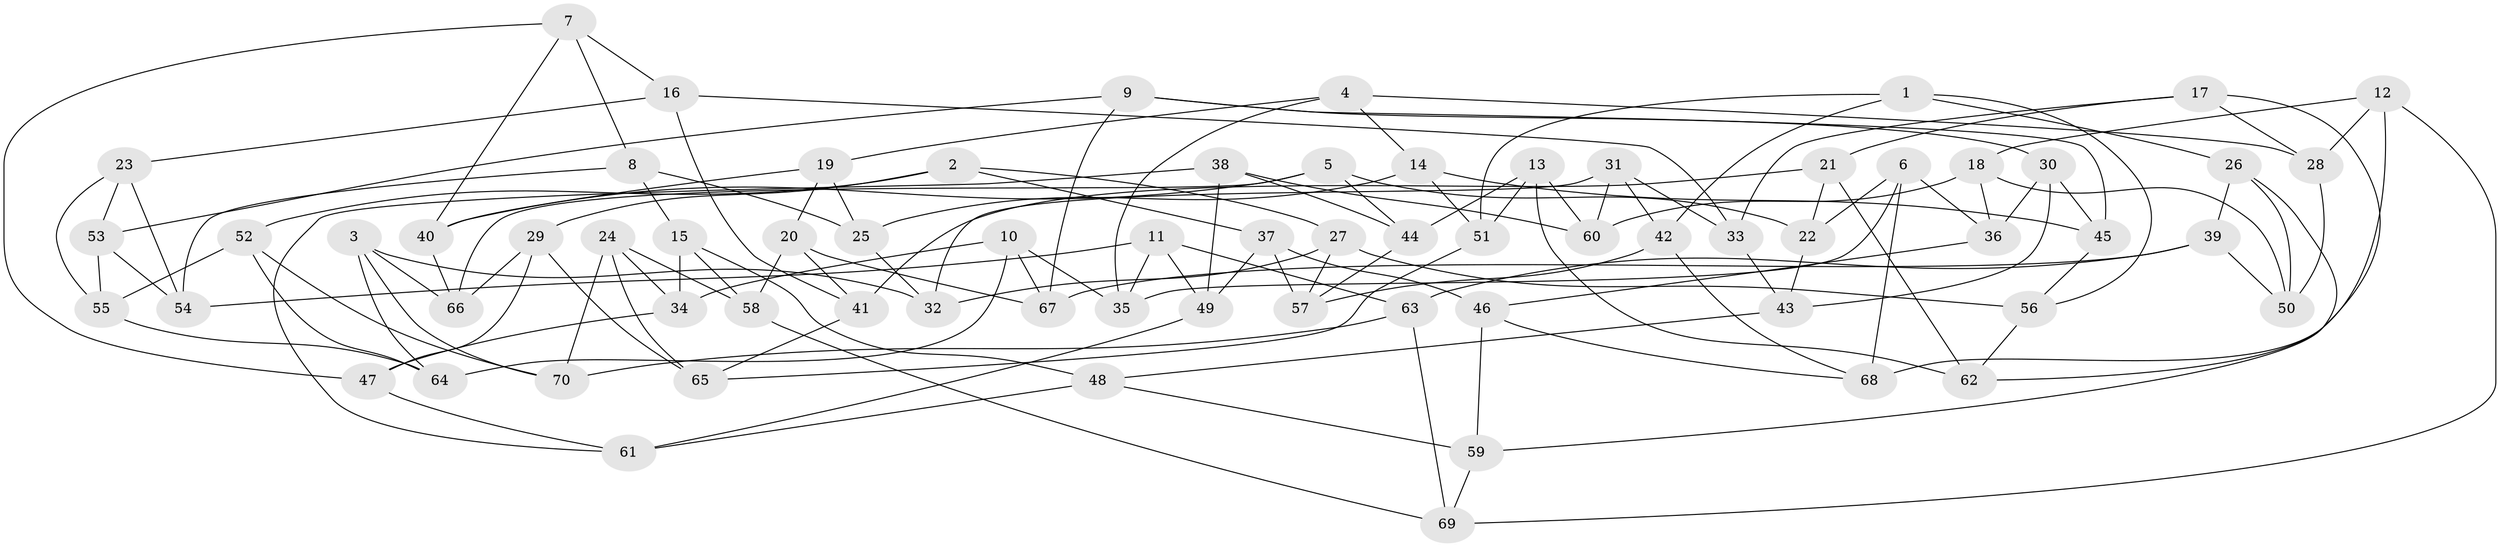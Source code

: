 // Generated by graph-tools (version 1.1) at 2025/38/03/09/25 02:38:00]
// undirected, 70 vertices, 140 edges
graph export_dot {
graph [start="1"]
  node [color=gray90,style=filled];
  1;
  2;
  3;
  4;
  5;
  6;
  7;
  8;
  9;
  10;
  11;
  12;
  13;
  14;
  15;
  16;
  17;
  18;
  19;
  20;
  21;
  22;
  23;
  24;
  25;
  26;
  27;
  28;
  29;
  30;
  31;
  32;
  33;
  34;
  35;
  36;
  37;
  38;
  39;
  40;
  41;
  42;
  43;
  44;
  45;
  46;
  47;
  48;
  49;
  50;
  51;
  52;
  53;
  54;
  55;
  56;
  57;
  58;
  59;
  60;
  61;
  62;
  63;
  64;
  65;
  66;
  67;
  68;
  69;
  70;
  1 -- 26;
  1 -- 51;
  1 -- 56;
  1 -- 42;
  2 -- 52;
  2 -- 29;
  2 -- 27;
  2 -- 37;
  3 -- 64;
  3 -- 66;
  3 -- 32;
  3 -- 70;
  4 -- 35;
  4 -- 19;
  4 -- 14;
  4 -- 28;
  5 -- 44;
  5 -- 22;
  5 -- 66;
  5 -- 40;
  6 -- 22;
  6 -- 36;
  6 -- 35;
  6 -- 68;
  7 -- 40;
  7 -- 8;
  7 -- 47;
  7 -- 16;
  8 -- 15;
  8 -- 54;
  8 -- 25;
  9 -- 45;
  9 -- 30;
  9 -- 53;
  9 -- 67;
  10 -- 34;
  10 -- 35;
  10 -- 67;
  10 -- 64;
  11 -- 63;
  11 -- 54;
  11 -- 49;
  11 -- 35;
  12 -- 28;
  12 -- 18;
  12 -- 69;
  12 -- 68;
  13 -- 51;
  13 -- 60;
  13 -- 62;
  13 -- 44;
  14 -- 51;
  14 -- 25;
  14 -- 45;
  15 -- 34;
  15 -- 58;
  15 -- 48;
  16 -- 33;
  16 -- 23;
  16 -- 41;
  17 -- 28;
  17 -- 21;
  17 -- 62;
  17 -- 33;
  18 -- 36;
  18 -- 50;
  18 -- 60;
  19 -- 25;
  19 -- 40;
  19 -- 20;
  20 -- 58;
  20 -- 67;
  20 -- 41;
  21 -- 22;
  21 -- 62;
  21 -- 41;
  22 -- 43;
  23 -- 53;
  23 -- 54;
  23 -- 55;
  24 -- 70;
  24 -- 65;
  24 -- 58;
  24 -- 34;
  25 -- 32;
  26 -- 39;
  26 -- 59;
  26 -- 50;
  27 -- 56;
  27 -- 57;
  27 -- 32;
  28 -- 50;
  29 -- 66;
  29 -- 65;
  29 -- 47;
  30 -- 45;
  30 -- 36;
  30 -- 43;
  31 -- 32;
  31 -- 42;
  31 -- 60;
  31 -- 33;
  33 -- 43;
  34 -- 47;
  36 -- 46;
  37 -- 46;
  37 -- 49;
  37 -- 57;
  38 -- 49;
  38 -- 60;
  38 -- 44;
  38 -- 61;
  39 -- 67;
  39 -- 50;
  39 -- 63;
  40 -- 66;
  41 -- 65;
  42 -- 57;
  42 -- 68;
  43 -- 48;
  44 -- 57;
  45 -- 56;
  46 -- 68;
  46 -- 59;
  47 -- 61;
  48 -- 61;
  48 -- 59;
  49 -- 61;
  51 -- 65;
  52 -- 55;
  52 -- 64;
  52 -- 70;
  53 -- 55;
  53 -- 54;
  55 -- 64;
  56 -- 62;
  58 -- 69;
  59 -- 69;
  63 -- 70;
  63 -- 69;
}
